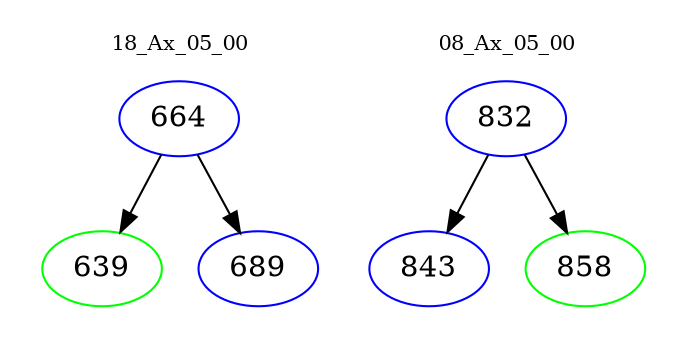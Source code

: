 digraph{
subgraph cluster_0 {
color = white
label = "18_Ax_05_00";
fontsize=10;
T0_664 [label="664", color="blue"]
T0_664 -> T0_639 [color="black"]
T0_639 [label="639", color="green"]
T0_664 -> T0_689 [color="black"]
T0_689 [label="689", color="blue"]
}
subgraph cluster_1 {
color = white
label = "08_Ax_05_00";
fontsize=10;
T1_832 [label="832", color="blue"]
T1_832 -> T1_843 [color="black"]
T1_843 [label="843", color="blue"]
T1_832 -> T1_858 [color="black"]
T1_858 [label="858", color="green"]
}
}
